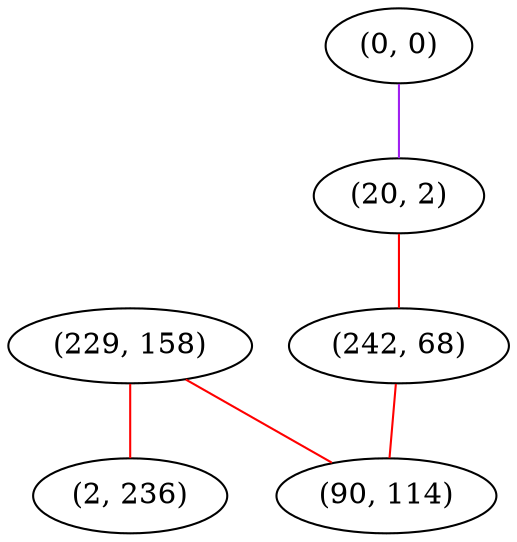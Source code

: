 graph "" {
"(229, 158)";
"(0, 0)";
"(20, 2)";
"(242, 68)";
"(2, 236)";
"(90, 114)";
"(229, 158)" -- "(2, 236)"  [color=red, key=0, weight=1];
"(229, 158)" -- "(90, 114)"  [color=red, key=0, weight=1];
"(0, 0)" -- "(20, 2)"  [color=purple, key=0, weight=4];
"(20, 2)" -- "(242, 68)"  [color=red, key=0, weight=1];
"(242, 68)" -- "(90, 114)"  [color=red, key=0, weight=1];
}
